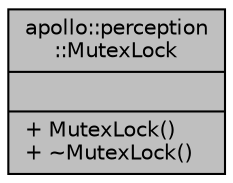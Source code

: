 digraph "apollo::perception::MutexLock"
{
  edge [fontname="Helvetica",fontsize="10",labelfontname="Helvetica",labelfontsize="10"];
  node [fontname="Helvetica",fontsize="10",shape=record];
  Node1 [label="{apollo::perception\l::MutexLock\n||+ MutexLock()\l+ ~MutexLock()\l}",height=0.2,width=0.4,color="black", fillcolor="grey75", style="filled" fontcolor="black"];
}
